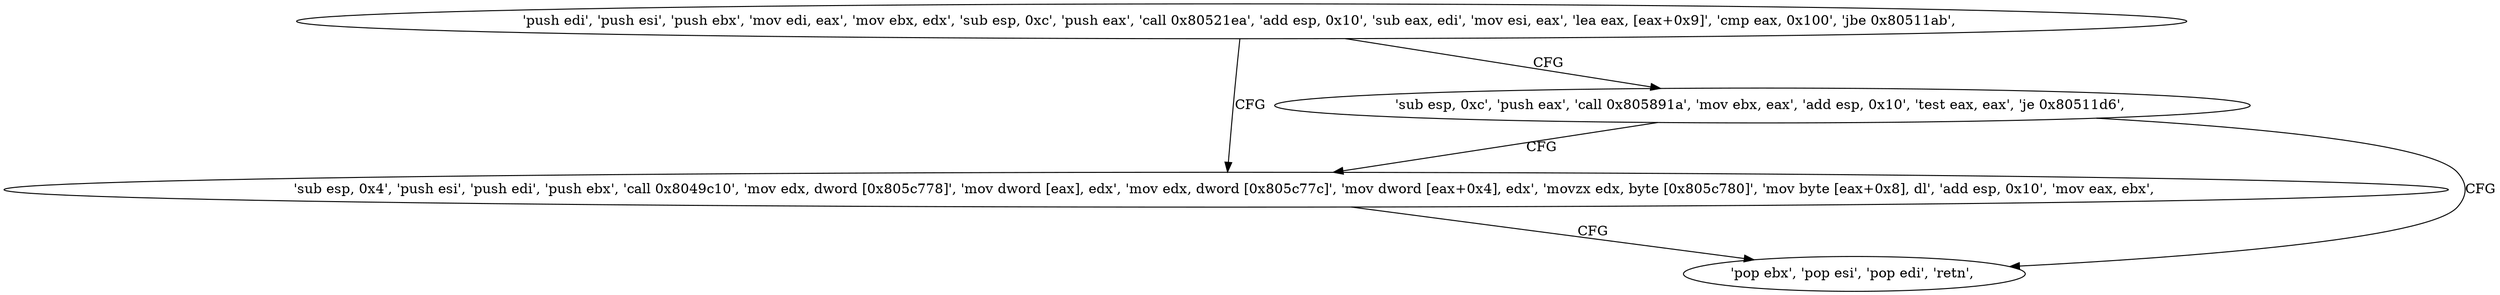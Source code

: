 digraph "func" {
"134549880" [label = "'push edi', 'push esi', 'push ebx', 'mov edi, eax', 'mov ebx, edx', 'sub esp, 0xc', 'push eax', 'call 0x80521ea', 'add esp, 0x10', 'sub eax, edi', 'mov esi, eax', 'lea eax, [eax+0x9]', 'cmp eax, 0x100', 'jbe 0x80511ab', " ]
"134549931" [label = "'sub esp, 0x4', 'push esi', 'push edi', 'push ebx', 'call 0x8049c10', 'mov edx, dword [0x805c778]', 'mov dword [eax], edx', 'mov edx, dword [0x805c77c]', 'mov dword [eax+0x4], edx', 'movzx edx, byte [0x805c780]', 'mov byte [eax+0x8], dl', 'add esp, 0x10', 'mov eax, ebx', " ]
"134549913" [label = "'sub esp, 0xc', 'push eax', 'call 0x805891a', 'mov ebx, eax', 'add esp, 0x10', 'test eax, eax', 'je 0x80511d6', " ]
"134549974" [label = "'pop ebx', 'pop esi', 'pop edi', 'retn', " ]
"134549880" -> "134549931" [ label = "CFG" ]
"134549880" -> "134549913" [ label = "CFG" ]
"134549931" -> "134549974" [ label = "CFG" ]
"134549913" -> "134549974" [ label = "CFG" ]
"134549913" -> "134549931" [ label = "CFG" ]
}
